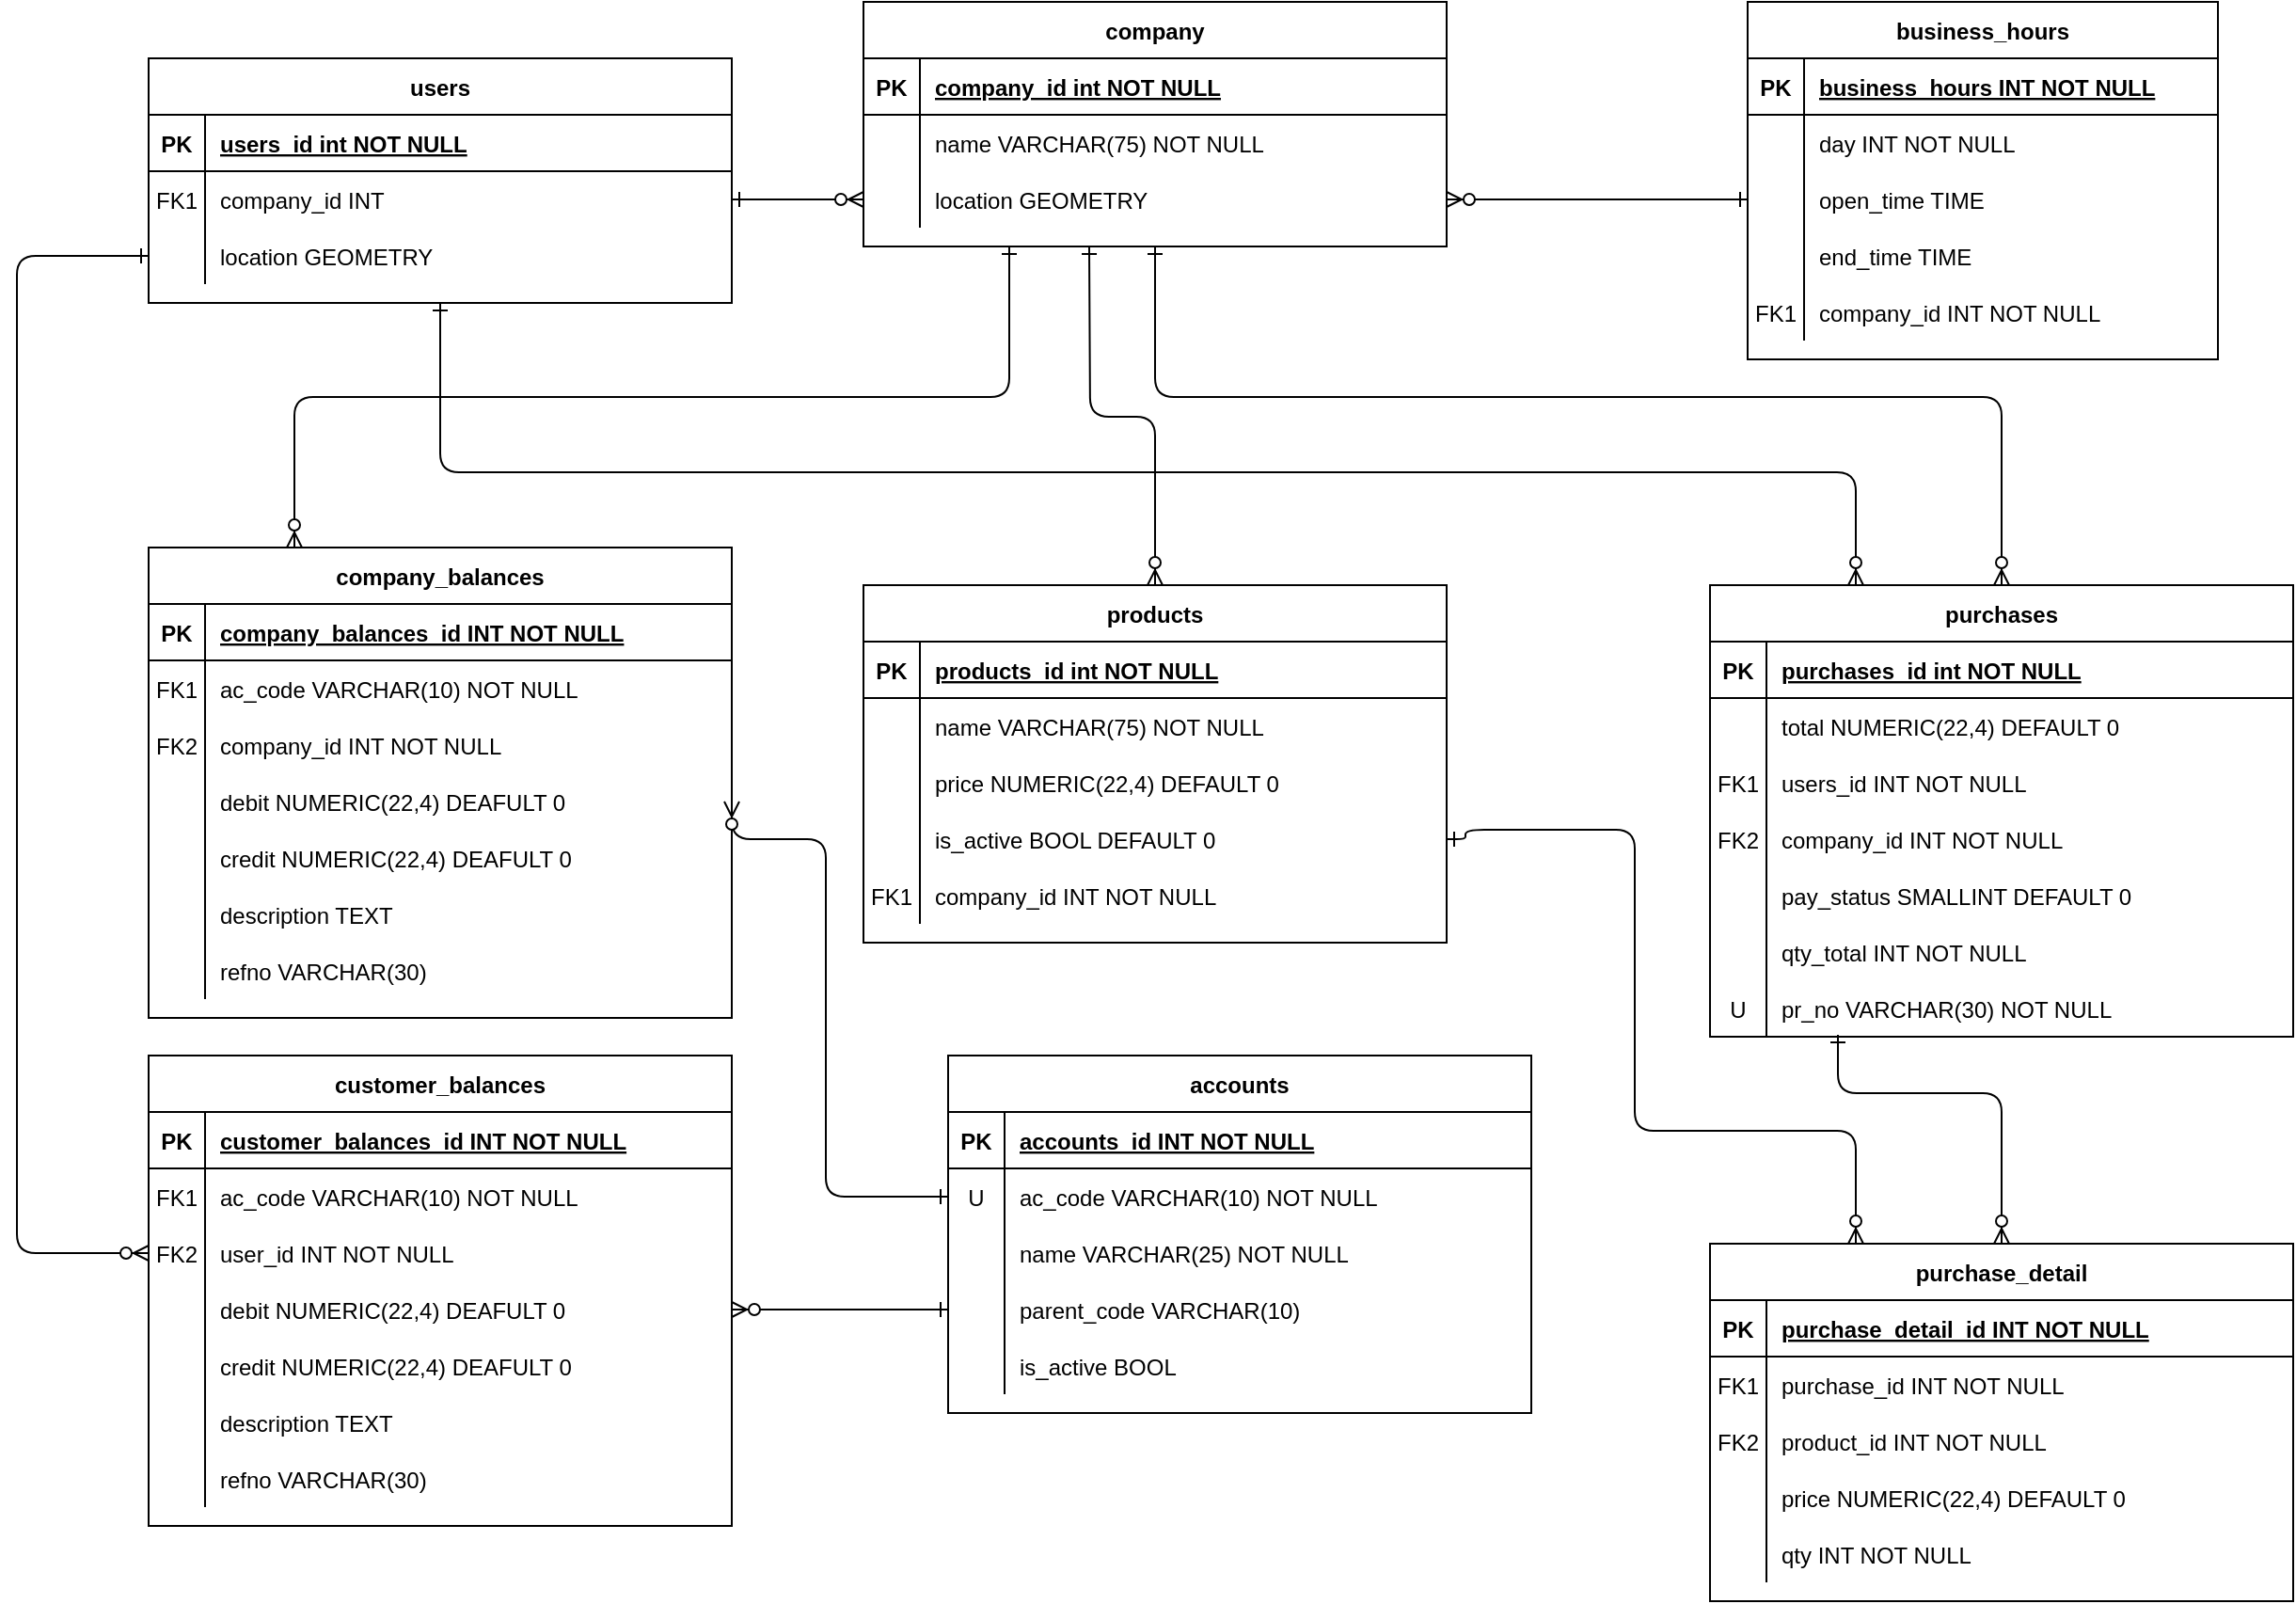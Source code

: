 <mxfile version="14.9.3" type="device"><diagram id="R2lEEEUBdFMjLlhIrx00" name="Page-1"><mxGraphModel dx="1502" dy="390" grid="1" gridSize="10" guides="1" tooltips="1" connect="1" arrows="1" fold="1" page="1" pageScale="1" pageWidth="850" pageHeight="1100" math="0" shadow="0" extFonts="Permanent Marker^https://fonts.googleapis.com/css?family=Permanent+Marker"><root><mxCell id="0"/><mxCell id="1" parent="0"/><mxCell id="C-vyLk0tnHw3VtMMgP7b-2" value="business_hours" style="shape=table;startSize=30;container=1;collapsible=1;childLayout=tableLayout;fixedRows=1;rowLines=0;fontStyle=1;align=center;resizeLast=1;" parent="1" vertex="1"><mxGeometry x="540" y="120" width="250" height="190" as="geometry"><mxRectangle x="450" y="120" width="70" height="30" as="alternateBounds"/></mxGeometry></mxCell><mxCell id="C-vyLk0tnHw3VtMMgP7b-3" value="" style="shape=partialRectangle;collapsible=0;dropTarget=0;pointerEvents=0;fillColor=none;points=[[0,0.5],[1,0.5]];portConstraint=eastwest;top=0;left=0;right=0;bottom=1;" parent="C-vyLk0tnHw3VtMMgP7b-2" vertex="1"><mxGeometry y="30" width="250" height="30" as="geometry"/></mxCell><mxCell id="C-vyLk0tnHw3VtMMgP7b-4" value="PK" style="shape=partialRectangle;overflow=hidden;connectable=0;fillColor=none;top=0;left=0;bottom=0;right=0;fontStyle=1;" parent="C-vyLk0tnHw3VtMMgP7b-3" vertex="1"><mxGeometry width="30" height="30" as="geometry"/></mxCell><mxCell id="C-vyLk0tnHw3VtMMgP7b-5" value="business_hours INT NOT NULL " style="shape=partialRectangle;overflow=hidden;connectable=0;fillColor=none;top=0;left=0;bottom=0;right=0;align=left;spacingLeft=6;fontStyle=5;" parent="C-vyLk0tnHw3VtMMgP7b-3" vertex="1"><mxGeometry x="30" width="220" height="30" as="geometry"/></mxCell><mxCell id="C-vyLk0tnHw3VtMMgP7b-6" value="" style="shape=partialRectangle;collapsible=0;dropTarget=0;pointerEvents=0;fillColor=none;points=[[0,0.5],[1,0.5]];portConstraint=eastwest;top=0;left=0;right=0;bottom=0;" parent="C-vyLk0tnHw3VtMMgP7b-2" vertex="1"><mxGeometry y="60" width="250" height="30" as="geometry"/></mxCell><mxCell id="C-vyLk0tnHw3VtMMgP7b-7" value="" style="shape=partialRectangle;overflow=hidden;connectable=0;fillColor=none;top=0;left=0;bottom=0;right=0;" parent="C-vyLk0tnHw3VtMMgP7b-6" vertex="1"><mxGeometry width="30" height="30" as="geometry"/></mxCell><mxCell id="C-vyLk0tnHw3VtMMgP7b-8" value="day INT NOT NULL" style="shape=partialRectangle;overflow=hidden;connectable=0;fillColor=none;top=0;left=0;bottom=0;right=0;align=left;spacingLeft=6;" parent="C-vyLk0tnHw3VtMMgP7b-6" vertex="1"><mxGeometry x="30" width="220" height="30" as="geometry"/></mxCell><mxCell id="1305xVdBSwsfr6EWR97v-171" value="" style="shape=partialRectangle;collapsible=0;dropTarget=0;pointerEvents=0;fillColor=none;points=[[0,0.5],[1,0.5]];portConstraint=eastwest;top=0;left=0;right=0;bottom=0;" parent="C-vyLk0tnHw3VtMMgP7b-2" vertex="1"><mxGeometry y="90" width="250" height="30" as="geometry"/></mxCell><mxCell id="1305xVdBSwsfr6EWR97v-172" value="" style="shape=partialRectangle;overflow=hidden;connectable=0;fillColor=none;top=0;left=0;bottom=0;right=0;" parent="1305xVdBSwsfr6EWR97v-171" vertex="1"><mxGeometry width="30" height="30" as="geometry"/></mxCell><mxCell id="1305xVdBSwsfr6EWR97v-173" value="open_time TIME" style="shape=partialRectangle;overflow=hidden;connectable=0;fillColor=none;top=0;left=0;bottom=0;right=0;align=left;spacingLeft=6;" parent="1305xVdBSwsfr6EWR97v-171" vertex="1"><mxGeometry x="30" width="220" height="30" as="geometry"/></mxCell><mxCell id="7muXvSjjw6mADnUCXRLb-29" value="" style="shape=partialRectangle;collapsible=0;dropTarget=0;pointerEvents=0;fillColor=none;points=[[0,0.5],[1,0.5]];portConstraint=eastwest;top=0;left=0;right=0;bottom=0;" parent="C-vyLk0tnHw3VtMMgP7b-2" vertex="1"><mxGeometry y="120" width="250" height="30" as="geometry"/></mxCell><mxCell id="7muXvSjjw6mADnUCXRLb-30" value="" style="shape=partialRectangle;overflow=hidden;connectable=0;fillColor=none;top=0;left=0;bottom=0;right=0;" parent="7muXvSjjw6mADnUCXRLb-29" vertex="1"><mxGeometry width="30" height="30" as="geometry"/></mxCell><mxCell id="7muXvSjjw6mADnUCXRLb-31" value="end_time TIME" style="shape=partialRectangle;overflow=hidden;connectable=0;fillColor=none;top=0;left=0;bottom=0;right=0;align=left;spacingLeft=6;" parent="7muXvSjjw6mADnUCXRLb-29" vertex="1"><mxGeometry x="30" width="220" height="30" as="geometry"/></mxCell><mxCell id="Pv54Q8e1wtubGagJAm0y-1" value="" style="shape=partialRectangle;collapsible=0;dropTarget=0;pointerEvents=0;fillColor=none;points=[[0,0.5],[1,0.5]];portConstraint=eastwest;top=0;left=0;right=0;bottom=0;" parent="C-vyLk0tnHw3VtMMgP7b-2" vertex="1"><mxGeometry y="150" width="250" height="30" as="geometry"/></mxCell><mxCell id="Pv54Q8e1wtubGagJAm0y-2" value="FK1" style="shape=partialRectangle;overflow=hidden;connectable=0;fillColor=none;top=0;left=0;bottom=0;right=0;" parent="Pv54Q8e1wtubGagJAm0y-1" vertex="1"><mxGeometry width="30" height="30" as="geometry"/></mxCell><mxCell id="Pv54Q8e1wtubGagJAm0y-3" value="company_id INT NOT NULL" style="shape=partialRectangle;overflow=hidden;connectable=0;fillColor=none;top=0;left=0;bottom=0;right=0;align=left;spacingLeft=6;" parent="Pv54Q8e1wtubGagJAm0y-1" vertex="1"><mxGeometry x="30" width="220" height="30" as="geometry"/></mxCell><mxCell id="C-vyLk0tnHw3VtMMgP7b-23" value="company" style="shape=table;startSize=30;container=1;collapsible=1;childLayout=tableLayout;fixedRows=1;rowLines=0;fontStyle=1;align=center;resizeLast=1;" parent="1" vertex="1"><mxGeometry x="70" y="120" width="310" height="130" as="geometry"/></mxCell><mxCell id="C-vyLk0tnHw3VtMMgP7b-24" value="" style="shape=partialRectangle;collapsible=0;dropTarget=0;pointerEvents=0;fillColor=none;points=[[0,0.5],[1,0.5]];portConstraint=eastwest;top=0;left=0;right=0;bottom=1;" parent="C-vyLk0tnHw3VtMMgP7b-23" vertex="1"><mxGeometry y="30" width="310" height="30" as="geometry"/></mxCell><mxCell id="C-vyLk0tnHw3VtMMgP7b-25" value="PK" style="shape=partialRectangle;overflow=hidden;connectable=0;fillColor=none;top=0;left=0;bottom=0;right=0;fontStyle=1;" parent="C-vyLk0tnHw3VtMMgP7b-24" vertex="1"><mxGeometry width="30" height="30" as="geometry"/></mxCell><mxCell id="C-vyLk0tnHw3VtMMgP7b-26" value="company_id int NOT NULL " style="shape=partialRectangle;overflow=hidden;connectable=0;fillColor=none;top=0;left=0;bottom=0;right=0;align=left;spacingLeft=6;fontStyle=5;" parent="C-vyLk0tnHw3VtMMgP7b-24" vertex="1"><mxGeometry x="30" width="280" height="30" as="geometry"/></mxCell><mxCell id="C-vyLk0tnHw3VtMMgP7b-27" value="" style="shape=partialRectangle;collapsible=0;dropTarget=0;pointerEvents=0;fillColor=none;points=[[0,0.5],[1,0.5]];portConstraint=eastwest;top=0;left=0;right=0;bottom=0;" parent="C-vyLk0tnHw3VtMMgP7b-23" vertex="1"><mxGeometry y="60" width="310" height="30" as="geometry"/></mxCell><mxCell id="C-vyLk0tnHw3VtMMgP7b-28" value="" style="shape=partialRectangle;overflow=hidden;connectable=0;fillColor=none;top=0;left=0;bottom=0;right=0;" parent="C-vyLk0tnHw3VtMMgP7b-27" vertex="1"><mxGeometry width="30" height="30" as="geometry"/></mxCell><mxCell id="C-vyLk0tnHw3VtMMgP7b-29" value="name VARCHAR(75) NOT NULL" style="shape=partialRectangle;overflow=hidden;connectable=0;fillColor=none;top=0;left=0;bottom=0;right=0;align=left;spacingLeft=6;" parent="C-vyLk0tnHw3VtMMgP7b-27" vertex="1"><mxGeometry x="30" width="280" height="30" as="geometry"/></mxCell><mxCell id="1305xVdBSwsfr6EWR97v-4" value="" style="shape=partialRectangle;collapsible=0;dropTarget=0;pointerEvents=0;fillColor=none;points=[[0,0.5],[1,0.5]];portConstraint=eastwest;top=0;left=0;right=0;bottom=0;" parent="C-vyLk0tnHw3VtMMgP7b-23" vertex="1"><mxGeometry y="90" width="310" height="30" as="geometry"/></mxCell><mxCell id="1305xVdBSwsfr6EWR97v-5" value="" style="shape=partialRectangle;overflow=hidden;connectable=0;fillColor=none;top=0;left=0;bottom=0;right=0;" parent="1305xVdBSwsfr6EWR97v-4" vertex="1"><mxGeometry width="30" height="30" as="geometry"/></mxCell><mxCell id="1305xVdBSwsfr6EWR97v-6" value="location GEOMETRY" style="shape=partialRectangle;overflow=hidden;connectable=0;fillColor=none;top=0;left=0;bottom=0;right=0;align=left;spacingLeft=6;" parent="1305xVdBSwsfr6EWR97v-4" vertex="1"><mxGeometry x="30" width="280" height="30" as="geometry"/></mxCell><mxCell id="1305xVdBSwsfr6EWR97v-50" value="products" style="shape=table;startSize=30;container=1;collapsible=1;childLayout=tableLayout;fixedRows=1;rowLines=0;fontStyle=1;align=center;resizeLast=1;" parent="1" vertex="1"><mxGeometry x="70" y="430" width="310" height="190" as="geometry"/></mxCell><mxCell id="1305xVdBSwsfr6EWR97v-51" value="" style="shape=partialRectangle;collapsible=0;dropTarget=0;pointerEvents=0;fillColor=none;points=[[0,0.5],[1,0.5]];portConstraint=eastwest;top=0;left=0;right=0;bottom=1;" parent="1305xVdBSwsfr6EWR97v-50" vertex="1"><mxGeometry y="30" width="310" height="30" as="geometry"/></mxCell><mxCell id="1305xVdBSwsfr6EWR97v-52" value="PK" style="shape=partialRectangle;overflow=hidden;connectable=0;fillColor=none;top=0;left=0;bottom=0;right=0;fontStyle=1;" parent="1305xVdBSwsfr6EWR97v-51" vertex="1"><mxGeometry width="30" height="30" as="geometry"/></mxCell><mxCell id="1305xVdBSwsfr6EWR97v-53" value="products_id int NOT NULL " style="shape=partialRectangle;overflow=hidden;connectable=0;fillColor=none;top=0;left=0;bottom=0;right=0;align=left;spacingLeft=6;fontStyle=5;" parent="1305xVdBSwsfr6EWR97v-51" vertex="1"><mxGeometry x="30" width="280" height="30" as="geometry"/></mxCell><mxCell id="1305xVdBSwsfr6EWR97v-54" value="" style="shape=partialRectangle;collapsible=0;dropTarget=0;pointerEvents=0;fillColor=none;points=[[0,0.5],[1,0.5]];portConstraint=eastwest;top=0;left=0;right=0;bottom=0;" parent="1305xVdBSwsfr6EWR97v-50" vertex="1"><mxGeometry y="60" width="310" height="30" as="geometry"/></mxCell><mxCell id="1305xVdBSwsfr6EWR97v-55" value="" style="shape=partialRectangle;overflow=hidden;connectable=0;fillColor=none;top=0;left=0;bottom=0;right=0;" parent="1305xVdBSwsfr6EWR97v-54" vertex="1"><mxGeometry width="30" height="30" as="geometry"/></mxCell><mxCell id="1305xVdBSwsfr6EWR97v-56" value="name VARCHAR(75) NOT NULL" style="shape=partialRectangle;overflow=hidden;connectable=0;fillColor=none;top=0;left=0;bottom=0;right=0;align=left;spacingLeft=6;" parent="1305xVdBSwsfr6EWR97v-54" vertex="1"><mxGeometry x="30" width="280" height="30" as="geometry"/></mxCell><mxCell id="1305xVdBSwsfr6EWR97v-57" value="" style="shape=partialRectangle;collapsible=0;dropTarget=0;pointerEvents=0;fillColor=none;points=[[0,0.5],[1,0.5]];portConstraint=eastwest;top=0;left=0;right=0;bottom=0;" parent="1305xVdBSwsfr6EWR97v-50" vertex="1"><mxGeometry y="90" width="310" height="30" as="geometry"/></mxCell><mxCell id="1305xVdBSwsfr6EWR97v-58" value="" style="shape=partialRectangle;overflow=hidden;connectable=0;fillColor=none;top=0;left=0;bottom=0;right=0;" parent="1305xVdBSwsfr6EWR97v-57" vertex="1"><mxGeometry width="30" height="30" as="geometry"/></mxCell><mxCell id="1305xVdBSwsfr6EWR97v-59" value="price NUMERIC(22,4) DEFAULT 0" style="shape=partialRectangle;overflow=hidden;connectable=0;fillColor=none;top=0;left=0;bottom=0;right=0;align=left;spacingLeft=6;" parent="1305xVdBSwsfr6EWR97v-57" vertex="1"><mxGeometry x="30" width="280" height="30" as="geometry"/></mxCell><mxCell id="IpG39XBaprER_D4Ys8mV-16" value="" style="shape=partialRectangle;collapsible=0;dropTarget=0;pointerEvents=0;fillColor=none;points=[[0,0.5],[1,0.5]];portConstraint=eastwest;top=0;left=0;right=0;bottom=0;" parent="1305xVdBSwsfr6EWR97v-50" vertex="1"><mxGeometry y="120" width="310" height="30" as="geometry"/></mxCell><mxCell id="IpG39XBaprER_D4Ys8mV-17" value="" style="shape=partialRectangle;overflow=hidden;connectable=0;fillColor=none;top=0;left=0;bottom=0;right=0;" parent="IpG39XBaprER_D4Ys8mV-16" vertex="1"><mxGeometry width="30" height="30" as="geometry"/></mxCell><mxCell id="IpG39XBaprER_D4Ys8mV-18" value="is_active BOOL DEFAULT 0" style="shape=partialRectangle;overflow=hidden;connectable=0;fillColor=none;top=0;left=0;bottom=0;right=0;align=left;spacingLeft=6;" parent="IpG39XBaprER_D4Ys8mV-16" vertex="1"><mxGeometry x="30" width="280" height="30" as="geometry"/></mxCell><mxCell id="Pv54Q8e1wtubGagJAm0y-4" value="" style="shape=partialRectangle;collapsible=0;dropTarget=0;pointerEvents=0;fillColor=none;points=[[0,0.5],[1,0.5]];portConstraint=eastwest;top=0;left=0;right=0;bottom=0;" parent="1305xVdBSwsfr6EWR97v-50" vertex="1"><mxGeometry y="150" width="310" height="30" as="geometry"/></mxCell><mxCell id="Pv54Q8e1wtubGagJAm0y-5" value="FK1" style="shape=partialRectangle;overflow=hidden;connectable=0;fillColor=none;top=0;left=0;bottom=0;right=0;" parent="Pv54Q8e1wtubGagJAm0y-4" vertex="1"><mxGeometry width="30" height="30" as="geometry"/></mxCell><mxCell id="Pv54Q8e1wtubGagJAm0y-6" value="company_id INT NOT NULL" style="shape=partialRectangle;overflow=hidden;connectable=0;fillColor=none;top=0;left=0;bottom=0;right=0;align=left;spacingLeft=6;" parent="Pv54Q8e1wtubGagJAm0y-4" vertex="1"><mxGeometry x="30" width="280" height="30" as="geometry"/></mxCell><mxCell id="1305xVdBSwsfr6EWR97v-85" value="purchases" style="shape=table;startSize=30;container=1;collapsible=1;childLayout=tableLayout;fixedRows=1;rowLines=0;fontStyle=1;align=center;resizeLast=1;" parent="1" vertex="1"><mxGeometry x="520" y="430" width="310" height="240" as="geometry"/></mxCell><mxCell id="1305xVdBSwsfr6EWR97v-86" value="" style="shape=partialRectangle;collapsible=0;dropTarget=0;pointerEvents=0;fillColor=none;points=[[0,0.5],[1,0.5]];portConstraint=eastwest;top=0;left=0;right=0;bottom=1;" parent="1305xVdBSwsfr6EWR97v-85" vertex="1"><mxGeometry y="30" width="310" height="30" as="geometry"/></mxCell><mxCell id="1305xVdBSwsfr6EWR97v-87" value="PK" style="shape=partialRectangle;overflow=hidden;connectable=0;fillColor=none;top=0;left=0;bottom=0;right=0;fontStyle=1;" parent="1305xVdBSwsfr6EWR97v-86" vertex="1"><mxGeometry width="30" height="30" as="geometry"/></mxCell><mxCell id="1305xVdBSwsfr6EWR97v-88" value="purchases_id int NOT NULL " style="shape=partialRectangle;overflow=hidden;connectable=0;fillColor=none;top=0;left=0;bottom=0;right=0;align=left;spacingLeft=6;fontStyle=5;" parent="1305xVdBSwsfr6EWR97v-86" vertex="1"><mxGeometry x="30" width="280" height="30" as="geometry"/></mxCell><mxCell id="1305xVdBSwsfr6EWR97v-89" value="" style="shape=partialRectangle;collapsible=0;dropTarget=0;pointerEvents=0;fillColor=none;points=[[0,0.5],[1,0.5]];portConstraint=eastwest;top=0;left=0;right=0;bottom=0;" parent="1305xVdBSwsfr6EWR97v-85" vertex="1"><mxGeometry y="60" width="310" height="30" as="geometry"/></mxCell><mxCell id="1305xVdBSwsfr6EWR97v-90" value="" style="shape=partialRectangle;overflow=hidden;connectable=0;fillColor=none;top=0;left=0;bottom=0;right=0;" parent="1305xVdBSwsfr6EWR97v-89" vertex="1"><mxGeometry width="30" height="30" as="geometry"/></mxCell><mxCell id="1305xVdBSwsfr6EWR97v-91" value="total NUMERIC(22,4) DEFAULT 0" style="shape=partialRectangle;overflow=hidden;connectable=0;fillColor=none;top=0;left=0;bottom=0;right=0;align=left;spacingLeft=6;" parent="1305xVdBSwsfr6EWR97v-89" vertex="1"><mxGeometry x="30" width="280" height="30" as="geometry"/></mxCell><mxCell id="1305xVdBSwsfr6EWR97v-92" value="" style="shape=partialRectangle;collapsible=0;dropTarget=0;pointerEvents=0;fillColor=none;points=[[0,0.5],[1,0.5]];portConstraint=eastwest;top=0;left=0;right=0;bottom=0;" parent="1305xVdBSwsfr6EWR97v-85" vertex="1"><mxGeometry y="90" width="310" height="30" as="geometry"/></mxCell><mxCell id="1305xVdBSwsfr6EWR97v-93" value="FK1" style="shape=partialRectangle;overflow=hidden;connectable=0;fillColor=none;top=0;left=0;bottom=0;right=0;" parent="1305xVdBSwsfr6EWR97v-92" vertex="1"><mxGeometry width="30" height="30" as="geometry"/></mxCell><mxCell id="1305xVdBSwsfr6EWR97v-94" value="users_id INT NOT NULL" style="shape=partialRectangle;overflow=hidden;connectable=0;fillColor=none;top=0;left=0;bottom=0;right=0;align=left;spacingLeft=6;" parent="1305xVdBSwsfr6EWR97v-92" vertex="1"><mxGeometry x="30" width="280" height="30" as="geometry"/></mxCell><mxCell id="1305xVdBSwsfr6EWR97v-95" value="" style="shape=partialRectangle;collapsible=0;dropTarget=0;pointerEvents=0;fillColor=none;points=[[0,0.5],[1,0.5]];portConstraint=eastwest;top=0;left=0;right=0;bottom=0;" parent="1305xVdBSwsfr6EWR97v-85" vertex="1"><mxGeometry y="120" width="310" height="30" as="geometry"/></mxCell><mxCell id="1305xVdBSwsfr6EWR97v-96" value="FK2" style="shape=partialRectangle;overflow=hidden;connectable=0;fillColor=none;top=0;left=0;bottom=0;right=0;" parent="1305xVdBSwsfr6EWR97v-95" vertex="1"><mxGeometry width="30" height="30" as="geometry"/></mxCell><mxCell id="1305xVdBSwsfr6EWR97v-97" value="company_id INT NOT NULL" style="shape=partialRectangle;overflow=hidden;connectable=0;fillColor=none;top=0;left=0;bottom=0;right=0;align=left;spacingLeft=6;" parent="1305xVdBSwsfr6EWR97v-95" vertex="1"><mxGeometry x="30" width="280" height="30" as="geometry"/></mxCell><mxCell id="1305xVdBSwsfr6EWR97v-98" value="" style="shape=partialRectangle;collapsible=0;dropTarget=0;pointerEvents=0;fillColor=none;points=[[0,0.5],[1,0.5]];portConstraint=eastwest;top=0;left=0;right=0;bottom=0;" parent="1305xVdBSwsfr6EWR97v-85" vertex="1"><mxGeometry y="150" width="310" height="30" as="geometry"/></mxCell><mxCell id="1305xVdBSwsfr6EWR97v-99" value="" style="shape=partialRectangle;overflow=hidden;connectable=0;fillColor=none;top=0;left=0;bottom=0;right=0;" parent="1305xVdBSwsfr6EWR97v-98" vertex="1"><mxGeometry width="30" height="30" as="geometry"/></mxCell><mxCell id="1305xVdBSwsfr6EWR97v-100" value="pay_status SMALLINT DEFAULT 0" style="shape=partialRectangle;overflow=hidden;connectable=0;fillColor=none;top=0;left=0;bottom=0;right=0;align=left;spacingLeft=6;" parent="1305xVdBSwsfr6EWR97v-98" vertex="1"><mxGeometry x="30" width="280" height="30" as="geometry"/></mxCell><mxCell id="IpG39XBaprER_D4Ys8mV-32" value="" style="shape=partialRectangle;collapsible=0;dropTarget=0;pointerEvents=0;fillColor=none;points=[[0,0.5],[1,0.5]];portConstraint=eastwest;top=0;left=0;right=0;bottom=0;" parent="1305xVdBSwsfr6EWR97v-85" vertex="1"><mxGeometry y="180" width="310" height="30" as="geometry"/></mxCell><mxCell id="IpG39XBaprER_D4Ys8mV-33" value="" style="shape=partialRectangle;overflow=hidden;connectable=0;fillColor=none;top=0;left=0;bottom=0;right=0;" parent="IpG39XBaprER_D4Ys8mV-32" vertex="1"><mxGeometry width="30" height="30" as="geometry"/></mxCell><mxCell id="IpG39XBaprER_D4Ys8mV-34" value="qty_total INT NOT NULL" style="shape=partialRectangle;overflow=hidden;connectable=0;fillColor=none;top=0;left=0;bottom=0;right=0;align=left;spacingLeft=6;" parent="IpG39XBaprER_D4Ys8mV-32" vertex="1"><mxGeometry x="30" width="280" height="30" as="geometry"/></mxCell><mxCell id="FL-41-1xJ_GcKbMVHKrj-4" value="" style="shape=partialRectangle;collapsible=0;dropTarget=0;pointerEvents=0;fillColor=none;points=[[0,0.5],[1,0.5]];portConstraint=eastwest;top=0;left=0;right=0;bottom=0;" parent="1305xVdBSwsfr6EWR97v-85" vertex="1"><mxGeometry y="210" width="310" height="30" as="geometry"/></mxCell><mxCell id="FL-41-1xJ_GcKbMVHKrj-5" value="U" style="shape=partialRectangle;overflow=hidden;connectable=0;fillColor=none;top=0;left=0;bottom=0;right=0;" parent="FL-41-1xJ_GcKbMVHKrj-4" vertex="1"><mxGeometry width="30" height="30" as="geometry"/></mxCell><mxCell id="FL-41-1xJ_GcKbMVHKrj-6" value="pr_no VARCHAR(30) NOT NULL" style="shape=partialRectangle;overflow=hidden;connectable=0;fillColor=none;top=0;left=0;bottom=0;right=0;align=left;spacingLeft=6;" parent="FL-41-1xJ_GcKbMVHKrj-4" vertex="1"><mxGeometry x="30" width="280" height="30" as="geometry"/></mxCell><mxCell id="1305xVdBSwsfr6EWR97v-174" value="company_balances" style="shape=table;startSize=30;container=1;collapsible=1;childLayout=tableLayout;fixedRows=1;rowLines=0;fontStyle=1;align=center;resizeLast=1;" parent="1" vertex="1"><mxGeometry x="-310" y="410" width="310" height="250" as="geometry"><mxRectangle x="450" y="120" width="70" height="30" as="alternateBounds"/></mxGeometry></mxCell><mxCell id="1305xVdBSwsfr6EWR97v-175" value="" style="shape=partialRectangle;collapsible=0;dropTarget=0;pointerEvents=0;fillColor=none;points=[[0,0.5],[1,0.5]];portConstraint=eastwest;top=0;left=0;right=0;bottom=1;" parent="1305xVdBSwsfr6EWR97v-174" vertex="1"><mxGeometry y="30" width="310" height="30" as="geometry"/></mxCell><mxCell id="1305xVdBSwsfr6EWR97v-176" value="PK" style="shape=partialRectangle;overflow=hidden;connectable=0;fillColor=none;top=0;left=0;bottom=0;right=0;fontStyle=1;" parent="1305xVdBSwsfr6EWR97v-175" vertex="1"><mxGeometry width="30" height="30" as="geometry"/></mxCell><mxCell id="1305xVdBSwsfr6EWR97v-177" value="company_balances_id INT NOT NULL " style="shape=partialRectangle;overflow=hidden;connectable=0;fillColor=none;top=0;left=0;bottom=0;right=0;align=left;spacingLeft=6;fontStyle=5;" parent="1305xVdBSwsfr6EWR97v-175" vertex="1"><mxGeometry x="30" width="280" height="30" as="geometry"/></mxCell><mxCell id="1305xVdBSwsfr6EWR97v-181" value="" style="shape=partialRectangle;collapsible=0;dropTarget=0;pointerEvents=0;fillColor=none;points=[[0,0.5],[1,0.5]];portConstraint=eastwest;top=0;left=0;right=0;bottom=0;" parent="1305xVdBSwsfr6EWR97v-174" vertex="1"><mxGeometry y="60" width="310" height="30" as="geometry"/></mxCell><mxCell id="1305xVdBSwsfr6EWR97v-182" value="FK1" style="shape=partialRectangle;overflow=hidden;connectable=0;fillColor=none;top=0;left=0;bottom=0;right=0;" parent="1305xVdBSwsfr6EWR97v-181" vertex="1"><mxGeometry width="30" height="30" as="geometry"/></mxCell><mxCell id="1305xVdBSwsfr6EWR97v-183" value="ac_code VARCHAR(10) NOT NULL" style="shape=partialRectangle;overflow=hidden;connectable=0;fillColor=none;top=0;left=0;bottom=0;right=0;align=left;spacingLeft=6;fontStyle=0" parent="1305xVdBSwsfr6EWR97v-181" vertex="1"><mxGeometry x="30" width="280" height="30" as="geometry"/></mxCell><mxCell id="1305xVdBSwsfr6EWR97v-184" value="" style="shape=partialRectangle;collapsible=0;dropTarget=0;pointerEvents=0;fillColor=none;points=[[0,0.5],[1,0.5]];portConstraint=eastwest;top=0;left=0;right=0;bottom=0;" parent="1305xVdBSwsfr6EWR97v-174" vertex="1"><mxGeometry y="90" width="310" height="30" as="geometry"/></mxCell><mxCell id="1305xVdBSwsfr6EWR97v-185" value="FK2" style="shape=partialRectangle;overflow=hidden;connectable=0;fillColor=none;top=0;left=0;bottom=0;right=0;" parent="1305xVdBSwsfr6EWR97v-184" vertex="1"><mxGeometry width="30" height="30" as="geometry"/></mxCell><mxCell id="1305xVdBSwsfr6EWR97v-186" value="company_id INT NOT NULL" style="shape=partialRectangle;overflow=hidden;connectable=0;fillColor=none;top=0;left=0;bottom=0;right=0;align=left;spacingLeft=6;" parent="1305xVdBSwsfr6EWR97v-184" vertex="1"><mxGeometry x="30" width="280" height="30" as="geometry"/></mxCell><mxCell id="1305xVdBSwsfr6EWR97v-194" value="" style="shape=partialRectangle;collapsible=0;dropTarget=0;pointerEvents=0;fillColor=none;points=[[0,0.5],[1,0.5]];portConstraint=eastwest;top=0;left=0;right=0;bottom=0;" parent="1305xVdBSwsfr6EWR97v-174" vertex="1"><mxGeometry y="120" width="310" height="30" as="geometry"/></mxCell><mxCell id="1305xVdBSwsfr6EWR97v-195" value="" style="shape=partialRectangle;overflow=hidden;connectable=0;fillColor=none;top=0;left=0;bottom=0;right=0;" parent="1305xVdBSwsfr6EWR97v-194" vertex="1"><mxGeometry width="30" height="30" as="geometry"/></mxCell><mxCell id="1305xVdBSwsfr6EWR97v-196" value="debit NUMERIC(22,4) DEAFULT 0" style="shape=partialRectangle;overflow=hidden;connectable=0;fillColor=none;top=0;left=0;bottom=0;right=0;align=left;spacingLeft=6;" parent="1305xVdBSwsfr6EWR97v-194" vertex="1"><mxGeometry x="30" width="280" height="30" as="geometry"/></mxCell><mxCell id="1305xVdBSwsfr6EWR97v-197" value="" style="shape=partialRectangle;collapsible=0;dropTarget=0;pointerEvents=0;fillColor=none;points=[[0,0.5],[1,0.5]];portConstraint=eastwest;top=0;left=0;right=0;bottom=0;" parent="1305xVdBSwsfr6EWR97v-174" vertex="1"><mxGeometry y="150" width="310" height="30" as="geometry"/></mxCell><mxCell id="1305xVdBSwsfr6EWR97v-198" value="" style="shape=partialRectangle;overflow=hidden;connectable=0;fillColor=none;top=0;left=0;bottom=0;right=0;" parent="1305xVdBSwsfr6EWR97v-197" vertex="1"><mxGeometry width="30" height="30" as="geometry"/></mxCell><mxCell id="1305xVdBSwsfr6EWR97v-199" value="credit NUMERIC(22,4) DEAFULT 0" style="shape=partialRectangle;overflow=hidden;connectable=0;fillColor=none;top=0;left=0;bottom=0;right=0;align=left;spacingLeft=6;" parent="1305xVdBSwsfr6EWR97v-197" vertex="1"><mxGeometry x="30" width="280" height="30" as="geometry"/></mxCell><mxCell id="1305xVdBSwsfr6EWR97v-200" value="" style="shape=partialRectangle;collapsible=0;dropTarget=0;pointerEvents=0;fillColor=none;points=[[0,0.5],[1,0.5]];portConstraint=eastwest;top=0;left=0;right=0;bottom=0;" parent="1305xVdBSwsfr6EWR97v-174" vertex="1"><mxGeometry y="180" width="310" height="30" as="geometry"/></mxCell><mxCell id="1305xVdBSwsfr6EWR97v-201" value="" style="shape=partialRectangle;overflow=hidden;connectable=0;fillColor=none;top=0;left=0;bottom=0;right=0;" parent="1305xVdBSwsfr6EWR97v-200" vertex="1"><mxGeometry width="30" height="30" as="geometry"/></mxCell><mxCell id="1305xVdBSwsfr6EWR97v-202" value="description TEXT" style="shape=partialRectangle;overflow=hidden;connectable=0;fillColor=none;top=0;left=0;bottom=0;right=0;align=left;spacingLeft=6;" parent="1305xVdBSwsfr6EWR97v-200" vertex="1"><mxGeometry x="30" width="280" height="30" as="geometry"/></mxCell><mxCell id="FL-41-1xJ_GcKbMVHKrj-1" value="" style="shape=partialRectangle;collapsible=0;dropTarget=0;pointerEvents=0;fillColor=none;points=[[0,0.5],[1,0.5]];portConstraint=eastwest;top=0;left=0;right=0;bottom=0;" parent="1305xVdBSwsfr6EWR97v-174" vertex="1"><mxGeometry y="210" width="310" height="30" as="geometry"/></mxCell><mxCell id="FL-41-1xJ_GcKbMVHKrj-2" value="" style="shape=partialRectangle;overflow=hidden;connectable=0;fillColor=none;top=0;left=0;bottom=0;right=0;" parent="FL-41-1xJ_GcKbMVHKrj-1" vertex="1"><mxGeometry width="30" height="30" as="geometry"/></mxCell><mxCell id="FL-41-1xJ_GcKbMVHKrj-3" value="refno VARCHAR(30)" style="shape=partialRectangle;overflow=hidden;connectable=0;fillColor=none;top=0;left=0;bottom=0;right=0;align=left;spacingLeft=6;" parent="FL-41-1xJ_GcKbMVHKrj-1" vertex="1"><mxGeometry x="30" width="280" height="30" as="geometry"/></mxCell><mxCell id="7muXvSjjw6mADnUCXRLb-4" value="purchase_detail" style="shape=table;startSize=30;container=1;collapsible=1;childLayout=tableLayout;fixedRows=1;rowLines=0;fontStyle=1;align=center;resizeLast=1;" parent="1" vertex="1"><mxGeometry x="520" y="780" width="310" height="190" as="geometry"><mxRectangle x="450" y="120" width="70" height="30" as="alternateBounds"/></mxGeometry></mxCell><mxCell id="7muXvSjjw6mADnUCXRLb-5" value="" style="shape=partialRectangle;collapsible=0;dropTarget=0;pointerEvents=0;fillColor=none;points=[[0,0.5],[1,0.5]];portConstraint=eastwest;top=0;left=0;right=0;bottom=1;" parent="7muXvSjjw6mADnUCXRLb-4" vertex="1"><mxGeometry y="30" width="310" height="30" as="geometry"/></mxCell><mxCell id="7muXvSjjw6mADnUCXRLb-6" value="PK" style="shape=partialRectangle;overflow=hidden;connectable=0;fillColor=none;top=0;left=0;bottom=0;right=0;fontStyle=1;" parent="7muXvSjjw6mADnUCXRLb-5" vertex="1"><mxGeometry width="30" height="30" as="geometry"/></mxCell><mxCell id="7muXvSjjw6mADnUCXRLb-7" value="purchase_detail_id INT NOT NULL " style="shape=partialRectangle;overflow=hidden;connectable=0;fillColor=none;top=0;left=0;bottom=0;right=0;align=left;spacingLeft=6;fontStyle=5;" parent="7muXvSjjw6mADnUCXRLb-5" vertex="1"><mxGeometry x="30" width="280" height="30" as="geometry"/></mxCell><mxCell id="7muXvSjjw6mADnUCXRLb-14" value="" style="shape=partialRectangle;collapsible=0;dropTarget=0;pointerEvents=0;fillColor=none;points=[[0,0.5],[1,0.5]];portConstraint=eastwest;top=0;left=0;right=0;bottom=0;" parent="7muXvSjjw6mADnUCXRLb-4" vertex="1"><mxGeometry y="60" width="310" height="30" as="geometry"/></mxCell><mxCell id="7muXvSjjw6mADnUCXRLb-15" value="FK1" style="shape=partialRectangle;overflow=hidden;connectable=0;fillColor=none;top=0;left=0;bottom=0;right=0;" parent="7muXvSjjw6mADnUCXRLb-14" vertex="1"><mxGeometry width="30" height="30" as="geometry"/></mxCell><mxCell id="7muXvSjjw6mADnUCXRLb-16" value="purchase_id INT NOT NULL" style="shape=partialRectangle;overflow=hidden;connectable=0;fillColor=none;top=0;left=0;bottom=0;right=0;align=left;spacingLeft=6;" parent="7muXvSjjw6mADnUCXRLb-14" vertex="1"><mxGeometry x="30" width="280" height="30" as="geometry"/></mxCell><mxCell id="7muXvSjjw6mADnUCXRLb-17" value="" style="shape=partialRectangle;collapsible=0;dropTarget=0;pointerEvents=0;fillColor=none;points=[[0,0.5],[1,0.5]];portConstraint=eastwest;top=0;left=0;right=0;bottom=0;" parent="7muXvSjjw6mADnUCXRLb-4" vertex="1"><mxGeometry y="90" width="310" height="30" as="geometry"/></mxCell><mxCell id="7muXvSjjw6mADnUCXRLb-18" value="FK2" style="shape=partialRectangle;overflow=hidden;connectable=0;fillColor=none;top=0;left=0;bottom=0;right=0;" parent="7muXvSjjw6mADnUCXRLb-17" vertex="1"><mxGeometry width="30" height="30" as="geometry"/></mxCell><mxCell id="7muXvSjjw6mADnUCXRLb-19" value="product_id INT NOT NULL" style="shape=partialRectangle;overflow=hidden;connectable=0;fillColor=none;top=0;left=0;bottom=0;right=0;align=left;spacingLeft=6;" parent="7muXvSjjw6mADnUCXRLb-17" vertex="1"><mxGeometry x="30" width="280" height="30" as="geometry"/></mxCell><mxCell id="7muXvSjjw6mADnUCXRLb-20" value="" style="shape=partialRectangle;collapsible=0;dropTarget=0;pointerEvents=0;fillColor=none;points=[[0,0.5],[1,0.5]];portConstraint=eastwest;top=0;left=0;right=0;bottom=0;" parent="7muXvSjjw6mADnUCXRLb-4" vertex="1"><mxGeometry y="120" width="310" height="30" as="geometry"/></mxCell><mxCell id="7muXvSjjw6mADnUCXRLb-21" value="" style="shape=partialRectangle;overflow=hidden;connectable=0;fillColor=none;top=0;left=0;bottom=0;right=0;" parent="7muXvSjjw6mADnUCXRLb-20" vertex="1"><mxGeometry width="30" height="30" as="geometry"/></mxCell><mxCell id="7muXvSjjw6mADnUCXRLb-22" value="price NUMERIC(22,4) DEFAULT 0" style="shape=partialRectangle;overflow=hidden;connectable=0;fillColor=none;top=0;left=0;bottom=0;right=0;align=left;spacingLeft=6;" parent="7muXvSjjw6mADnUCXRLb-20" vertex="1"><mxGeometry x="30" width="280" height="30" as="geometry"/></mxCell><mxCell id="IpG39XBaprER_D4Ys8mV-26" value="" style="shape=partialRectangle;collapsible=0;dropTarget=0;pointerEvents=0;fillColor=none;points=[[0,0.5],[1,0.5]];portConstraint=eastwest;top=0;left=0;right=0;bottom=0;" parent="7muXvSjjw6mADnUCXRLb-4" vertex="1"><mxGeometry y="150" width="310" height="30" as="geometry"/></mxCell><mxCell id="IpG39XBaprER_D4Ys8mV-27" value="" style="shape=partialRectangle;overflow=hidden;connectable=0;fillColor=none;top=0;left=0;bottom=0;right=0;" parent="IpG39XBaprER_D4Ys8mV-26" vertex="1"><mxGeometry width="30" height="30" as="geometry"/></mxCell><mxCell id="IpG39XBaprER_D4Ys8mV-28" value="qty INT NOT NULL" style="shape=partialRectangle;overflow=hidden;connectable=0;fillColor=none;top=0;left=0;bottom=0;right=0;align=left;spacingLeft=6;" parent="IpG39XBaprER_D4Ys8mV-26" vertex="1"><mxGeometry x="30" width="280" height="30" as="geometry"/></mxCell><mxCell id="IpG39XBaprER_D4Ys8mV-1" value="users" style="shape=table;startSize=30;container=1;collapsible=1;childLayout=tableLayout;fixedRows=1;rowLines=0;fontStyle=1;align=center;resizeLast=1;" parent="1" vertex="1"><mxGeometry x="-310" y="150" width="310" height="130" as="geometry"/></mxCell><mxCell id="IpG39XBaprER_D4Ys8mV-2" value="" style="shape=partialRectangle;collapsible=0;dropTarget=0;pointerEvents=0;fillColor=none;points=[[0,0.5],[1,0.5]];portConstraint=eastwest;top=0;left=0;right=0;bottom=1;" parent="IpG39XBaprER_D4Ys8mV-1" vertex="1"><mxGeometry y="30" width="310" height="30" as="geometry"/></mxCell><mxCell id="IpG39XBaprER_D4Ys8mV-3" value="PK" style="shape=partialRectangle;overflow=hidden;connectable=0;fillColor=none;top=0;left=0;bottom=0;right=0;fontStyle=1;" parent="IpG39XBaprER_D4Ys8mV-2" vertex="1"><mxGeometry width="30" height="30" as="geometry"/></mxCell><mxCell id="IpG39XBaprER_D4Ys8mV-4" value="users_id int NOT NULL " style="shape=partialRectangle;overflow=hidden;connectable=0;fillColor=none;top=0;left=0;bottom=0;right=0;align=left;spacingLeft=6;fontStyle=5;" parent="IpG39XBaprER_D4Ys8mV-2" vertex="1"><mxGeometry x="30" width="280" height="30" as="geometry"/></mxCell><mxCell id="IpG39XBaprER_D4Ys8mV-11" value="" style="shape=partialRectangle;collapsible=0;dropTarget=0;pointerEvents=0;fillColor=none;points=[[0,0.5],[1,0.5]];portConstraint=eastwest;top=0;left=0;right=0;bottom=0;" parent="IpG39XBaprER_D4Ys8mV-1" vertex="1"><mxGeometry y="60" width="310" height="30" as="geometry"/></mxCell><mxCell id="IpG39XBaprER_D4Ys8mV-12" value="FK1" style="shape=partialRectangle;overflow=hidden;connectable=0;fillColor=none;top=0;left=0;bottom=0;right=0;" parent="IpG39XBaprER_D4Ys8mV-11" vertex="1"><mxGeometry width="30" height="30" as="geometry"/></mxCell><mxCell id="IpG39XBaprER_D4Ys8mV-13" value="company_id INT" style="shape=partialRectangle;overflow=hidden;connectable=0;fillColor=none;top=0;left=0;bottom=0;right=0;align=left;spacingLeft=6;" parent="IpG39XBaprER_D4Ys8mV-11" vertex="1"><mxGeometry x="30" width="280" height="30" as="geometry"/></mxCell><mxCell id="IpG39XBaprER_D4Ys8mV-23" value="" style="shape=partialRectangle;collapsible=0;dropTarget=0;pointerEvents=0;fillColor=none;points=[[0,0.5],[1,0.5]];portConstraint=eastwest;top=0;left=0;right=0;bottom=0;" parent="IpG39XBaprER_D4Ys8mV-1" vertex="1"><mxGeometry y="90" width="310" height="30" as="geometry"/></mxCell><mxCell id="IpG39XBaprER_D4Ys8mV-24" value="" style="shape=partialRectangle;overflow=hidden;connectable=0;fillColor=none;top=0;left=0;bottom=0;right=0;" parent="IpG39XBaprER_D4Ys8mV-23" vertex="1"><mxGeometry width="30" height="30" as="geometry"/></mxCell><mxCell id="IpG39XBaprER_D4Ys8mV-25" value="location GEOMETRY" style="shape=partialRectangle;overflow=hidden;connectable=0;fillColor=none;top=0;left=0;bottom=0;right=0;align=left;spacingLeft=6;" parent="IpG39XBaprER_D4Ys8mV-23" vertex="1"><mxGeometry x="30" width="280" height="30" as="geometry"/></mxCell><mxCell id="IpG39XBaprER_D4Ys8mV-15" value="" style="edgeStyle=orthogonalEdgeStyle;endArrow=ERone;startArrow=ERzeroToMany;endFill=0;startFill=1;exitX=0;exitY=0.5;exitDx=0;exitDy=0;entryX=1;entryY=0.5;entryDx=0;entryDy=0;" parent="1" source="1305xVdBSwsfr6EWR97v-4" target="IpG39XBaprER_D4Ys8mV-11" edge="1"><mxGeometry width="100" height="100" relative="1" as="geometry"><mxPoint x="550" y="235" as="sourcePoint"/><mxPoint x="20" y="280" as="targetPoint"/></mxGeometry></mxCell><mxCell id="C-vyLk0tnHw3VtMMgP7b-1" value="" style="edgeStyle=orthogonalEdgeStyle;endArrow=ERone;startArrow=ERzeroToMany;endFill=0;startFill=1;exitX=1;exitY=0.5;exitDx=0;exitDy=0;entryX=0;entryY=0.5;entryDx=0;entryDy=0;" parent="1" source="1305xVdBSwsfr6EWR97v-4" target="1305xVdBSwsfr6EWR97v-171" edge="1"><mxGeometry width="100" height="100" relative="1" as="geometry"><mxPoint x="340" y="720" as="sourcePoint"/><mxPoint x="440" y="620" as="targetPoint"/></mxGeometry></mxCell><mxCell id="IpG39XBaprER_D4Ys8mV-20" value="" style="edgeStyle=orthogonalEdgeStyle;endArrow=ERone;startArrow=ERzeroToMany;endFill=0;startFill=1;exitX=0.5;exitY=0;exitDx=0;exitDy=0;" parent="1" source="7muXvSjjw6mADnUCXRLb-4" edge="1"><mxGeometry width="100" height="100" relative="1" as="geometry"><mxPoint x="380" y="640" as="sourcePoint"/><mxPoint x="588" y="669" as="targetPoint"/><Array as="points"><mxPoint x="675" y="700"/><mxPoint x="588" y="700"/><mxPoint x="588" y="675"/><mxPoint x="588" y="675"/></Array></mxGeometry></mxCell><mxCell id="IpG39XBaprER_D4Ys8mV-21" value="" style="edgeStyle=orthogonalEdgeStyle;endArrow=ERone;startArrow=ERzeroToMany;endFill=0;startFill=1;entryX=0.5;entryY=1;entryDx=0;entryDy=0;exitX=0.5;exitY=0;exitDx=0;exitDy=0;" parent="1" source="1305xVdBSwsfr6EWR97v-85" target="C-vyLk0tnHw3VtMMgP7b-23" edge="1"><mxGeometry width="100" height="100" relative="1" as="geometry"><mxPoint x="430" y="270" as="sourcePoint"/><mxPoint x="550" y="235" as="targetPoint"/><Array as="points"><mxPoint x="675" y="330"/><mxPoint x="225" y="330"/></Array></mxGeometry></mxCell><mxCell id="IpG39XBaprER_D4Ys8mV-22" value="" style="edgeStyle=orthogonalEdgeStyle;endArrow=ERone;startArrow=ERzeroToMany;endFill=0;startFill=1;entryX=0.5;entryY=1;entryDx=0;entryDy=0;exitX=0.25;exitY=0;exitDx=0;exitDy=0;" parent="1" source="1305xVdBSwsfr6EWR97v-85" target="IpG39XBaprER_D4Ys8mV-1" edge="1"><mxGeometry width="100" height="100" relative="1" as="geometry"><mxPoint x="685" y="440" as="sourcePoint"/><mxPoint x="235" y="290" as="targetPoint"/><Array as="points"><mxPoint x="598" y="370"/><mxPoint x="-155" y="370"/></Array></mxGeometry></mxCell><mxCell id="IpG39XBaprER_D4Ys8mV-54" value="" style="edgeStyle=orthogonalEdgeStyle;endArrow=ERone;startArrow=ERzeroToMany;endFill=0;startFill=1;exitX=0.25;exitY=0;exitDx=0;exitDy=0;entryX=0.25;entryY=1;entryDx=0;entryDy=0;" parent="1" source="1305xVdBSwsfr6EWR97v-174" target="C-vyLk0tnHw3VtMMgP7b-23" edge="1"><mxGeometry width="100" height="100" relative="1" as="geometry"><mxPoint x="80" y="235" as="sourcePoint"/><mxPoint x="10" y="235" as="targetPoint"/><Array as="points"><mxPoint x="-232" y="330"/><mxPoint x="148" y="330"/></Array></mxGeometry></mxCell><mxCell id="JrELHTVvBe3mcQESTTMR-1" value="customer_balances" style="shape=table;startSize=30;container=1;collapsible=1;childLayout=tableLayout;fixedRows=1;rowLines=0;fontStyle=1;align=center;resizeLast=1;" parent="1" vertex="1"><mxGeometry x="-310" y="680" width="310" height="250" as="geometry"><mxRectangle x="450" y="120" width="70" height="30" as="alternateBounds"/></mxGeometry></mxCell><mxCell id="JrELHTVvBe3mcQESTTMR-2" value="" style="shape=partialRectangle;collapsible=0;dropTarget=0;pointerEvents=0;fillColor=none;points=[[0,0.5],[1,0.5]];portConstraint=eastwest;top=0;left=0;right=0;bottom=1;" parent="JrELHTVvBe3mcQESTTMR-1" vertex="1"><mxGeometry y="30" width="310" height="30" as="geometry"/></mxCell><mxCell id="JrELHTVvBe3mcQESTTMR-3" value="PK" style="shape=partialRectangle;overflow=hidden;connectable=0;fillColor=none;top=0;left=0;bottom=0;right=0;fontStyle=1;" parent="JrELHTVvBe3mcQESTTMR-2" vertex="1"><mxGeometry width="30" height="30" as="geometry"/></mxCell><mxCell id="JrELHTVvBe3mcQESTTMR-4" value="customer_balances_id INT NOT NULL " style="shape=partialRectangle;overflow=hidden;connectable=0;fillColor=none;top=0;left=0;bottom=0;right=0;align=left;spacingLeft=6;fontStyle=5;" parent="JrELHTVvBe3mcQESTTMR-2" vertex="1"><mxGeometry x="30" width="280" height="30" as="geometry"/></mxCell><mxCell id="JrELHTVvBe3mcQESTTMR-5" value="" style="shape=partialRectangle;collapsible=0;dropTarget=0;pointerEvents=0;fillColor=none;points=[[0,0.5],[1,0.5]];portConstraint=eastwest;top=0;left=0;right=0;bottom=0;" parent="JrELHTVvBe3mcQESTTMR-1" vertex="1"><mxGeometry y="60" width="310" height="30" as="geometry"/></mxCell><mxCell id="JrELHTVvBe3mcQESTTMR-6" value="FK1" style="shape=partialRectangle;overflow=hidden;connectable=0;fillColor=none;top=0;left=0;bottom=0;right=0;" parent="JrELHTVvBe3mcQESTTMR-5" vertex="1"><mxGeometry width="30" height="30" as="geometry"/></mxCell><mxCell id="JrELHTVvBe3mcQESTTMR-7" value="ac_code VARCHAR(10) NOT NULL" style="shape=partialRectangle;overflow=hidden;connectable=0;fillColor=none;top=0;left=0;bottom=0;right=0;align=left;spacingLeft=6;" parent="JrELHTVvBe3mcQESTTMR-5" vertex="1"><mxGeometry x="30" width="280" height="30" as="geometry"/></mxCell><mxCell id="JrELHTVvBe3mcQESTTMR-8" value="" style="shape=partialRectangle;collapsible=0;dropTarget=0;pointerEvents=0;fillColor=none;points=[[0,0.5],[1,0.5]];portConstraint=eastwest;top=0;left=0;right=0;bottom=0;" parent="JrELHTVvBe3mcQESTTMR-1" vertex="1"><mxGeometry y="90" width="310" height="30" as="geometry"/></mxCell><mxCell id="JrELHTVvBe3mcQESTTMR-9" value="FK2" style="shape=partialRectangle;overflow=hidden;connectable=0;fillColor=none;top=0;left=0;bottom=0;right=0;" parent="JrELHTVvBe3mcQESTTMR-8" vertex="1"><mxGeometry width="30" height="30" as="geometry"/></mxCell><mxCell id="JrELHTVvBe3mcQESTTMR-10" value="user_id INT NOT NULL" style="shape=partialRectangle;overflow=hidden;connectable=0;fillColor=none;top=0;left=0;bottom=0;right=0;align=left;spacingLeft=6;" parent="JrELHTVvBe3mcQESTTMR-8" vertex="1"><mxGeometry x="30" width="280" height="30" as="geometry"/></mxCell><mxCell id="JrELHTVvBe3mcQESTTMR-11" value="" style="shape=partialRectangle;collapsible=0;dropTarget=0;pointerEvents=0;fillColor=none;points=[[0,0.5],[1,0.5]];portConstraint=eastwest;top=0;left=0;right=0;bottom=0;" parent="JrELHTVvBe3mcQESTTMR-1" vertex="1"><mxGeometry y="120" width="310" height="30" as="geometry"/></mxCell><mxCell id="JrELHTVvBe3mcQESTTMR-12" value="" style="shape=partialRectangle;overflow=hidden;connectable=0;fillColor=none;top=0;left=0;bottom=0;right=0;" parent="JrELHTVvBe3mcQESTTMR-11" vertex="1"><mxGeometry width="30" height="30" as="geometry"/></mxCell><mxCell id="JrELHTVvBe3mcQESTTMR-13" value="debit NUMERIC(22,4) DEAFULT 0" style="shape=partialRectangle;overflow=hidden;connectable=0;fillColor=none;top=0;left=0;bottom=0;right=0;align=left;spacingLeft=6;" parent="JrELHTVvBe3mcQESTTMR-11" vertex="1"><mxGeometry x="30" width="280" height="30" as="geometry"/></mxCell><mxCell id="JrELHTVvBe3mcQESTTMR-14" value="" style="shape=partialRectangle;collapsible=0;dropTarget=0;pointerEvents=0;fillColor=none;points=[[0,0.5],[1,0.5]];portConstraint=eastwest;top=0;left=0;right=0;bottom=0;" parent="JrELHTVvBe3mcQESTTMR-1" vertex="1"><mxGeometry y="150" width="310" height="30" as="geometry"/></mxCell><mxCell id="JrELHTVvBe3mcQESTTMR-15" value="" style="shape=partialRectangle;overflow=hidden;connectable=0;fillColor=none;top=0;left=0;bottom=0;right=0;" parent="JrELHTVvBe3mcQESTTMR-14" vertex="1"><mxGeometry width="30" height="30" as="geometry"/></mxCell><mxCell id="JrELHTVvBe3mcQESTTMR-16" value="credit NUMERIC(22,4) DEAFULT 0" style="shape=partialRectangle;overflow=hidden;connectable=0;fillColor=none;top=0;left=0;bottom=0;right=0;align=left;spacingLeft=6;" parent="JrELHTVvBe3mcQESTTMR-14" vertex="1"><mxGeometry x="30" width="280" height="30" as="geometry"/></mxCell><mxCell id="JrELHTVvBe3mcQESTTMR-17" value="" style="shape=partialRectangle;collapsible=0;dropTarget=0;pointerEvents=0;fillColor=none;points=[[0,0.5],[1,0.5]];portConstraint=eastwest;top=0;left=0;right=0;bottom=0;" parent="JrELHTVvBe3mcQESTTMR-1" vertex="1"><mxGeometry y="180" width="310" height="30" as="geometry"/></mxCell><mxCell id="JrELHTVvBe3mcQESTTMR-18" value="" style="shape=partialRectangle;overflow=hidden;connectable=0;fillColor=none;top=0;left=0;bottom=0;right=0;" parent="JrELHTVvBe3mcQESTTMR-17" vertex="1"><mxGeometry width="30" height="30" as="geometry"/></mxCell><mxCell id="JrELHTVvBe3mcQESTTMR-19" value="description TEXT" style="shape=partialRectangle;overflow=hidden;connectable=0;fillColor=none;top=0;left=0;bottom=0;right=0;align=left;spacingLeft=6;" parent="JrELHTVvBe3mcQESTTMR-17" vertex="1"><mxGeometry x="30" width="280" height="30" as="geometry"/></mxCell><mxCell id="FL-41-1xJ_GcKbMVHKrj-8" value="" style="shape=partialRectangle;collapsible=0;dropTarget=0;pointerEvents=0;fillColor=none;points=[[0,0.5],[1,0.5]];portConstraint=eastwest;top=0;left=0;right=0;bottom=0;" parent="JrELHTVvBe3mcQESTTMR-1" vertex="1"><mxGeometry y="210" width="310" height="30" as="geometry"/></mxCell><mxCell id="FL-41-1xJ_GcKbMVHKrj-9" value="" style="shape=partialRectangle;overflow=hidden;connectable=0;fillColor=none;top=0;left=0;bottom=0;right=0;" parent="FL-41-1xJ_GcKbMVHKrj-8" vertex="1"><mxGeometry width="30" height="30" as="geometry"/></mxCell><mxCell id="FL-41-1xJ_GcKbMVHKrj-10" value="refno VARCHAR(30)" style="shape=partialRectangle;overflow=hidden;connectable=0;fillColor=none;top=0;left=0;bottom=0;right=0;align=left;spacingLeft=6;" parent="FL-41-1xJ_GcKbMVHKrj-8" vertex="1"><mxGeometry x="30" width="280" height="30" as="geometry"/></mxCell><mxCell id="JrELHTVvBe3mcQESTTMR-20" value="" style="edgeStyle=orthogonalEdgeStyle;endArrow=ERone;startArrow=ERzeroToMany;endFill=0;startFill=1;entryX=0;entryY=0.5;entryDx=0;entryDy=0;exitX=0;exitY=0.5;exitDx=0;exitDy=0;" parent="1" source="JrELHTVvBe3mcQESTTMR-8" target="IpG39XBaprER_D4Ys8mV-23" edge="1"><mxGeometry width="100" height="100" relative="1" as="geometry"><mxPoint x="-370" y="440" as="sourcePoint"/><mxPoint x="10" y="235" as="targetPoint"/><Array as="points"><mxPoint x="-380" y="785"/><mxPoint x="-380" y="255"/></Array></mxGeometry></mxCell><mxCell id="JrELHTVvBe3mcQESTTMR-21" value="accounts" style="shape=table;startSize=30;container=1;collapsible=1;childLayout=tableLayout;fixedRows=1;rowLines=0;fontStyle=1;align=center;resizeLast=1;" parent="1" vertex="1"><mxGeometry x="115" y="680" width="310" height="190" as="geometry"><mxRectangle x="450" y="120" width="70" height="30" as="alternateBounds"/></mxGeometry></mxCell><mxCell id="JrELHTVvBe3mcQESTTMR-22" value="" style="shape=partialRectangle;collapsible=0;dropTarget=0;pointerEvents=0;fillColor=none;points=[[0,0.5],[1,0.5]];portConstraint=eastwest;top=0;left=0;right=0;bottom=1;" parent="JrELHTVvBe3mcQESTTMR-21" vertex="1"><mxGeometry y="30" width="310" height="30" as="geometry"/></mxCell><mxCell id="JrELHTVvBe3mcQESTTMR-23" value="PK" style="shape=partialRectangle;overflow=hidden;connectable=0;fillColor=none;top=0;left=0;bottom=0;right=0;fontStyle=1;" parent="JrELHTVvBe3mcQESTTMR-22" vertex="1"><mxGeometry width="30" height="30" as="geometry"/></mxCell><mxCell id="JrELHTVvBe3mcQESTTMR-24" value="accounts_id INT NOT NULL " style="shape=partialRectangle;overflow=hidden;connectable=0;fillColor=none;top=0;left=0;bottom=0;right=0;align=left;spacingLeft=6;fontStyle=5;" parent="JrELHTVvBe3mcQESTTMR-22" vertex="1"><mxGeometry x="30" width="280" height="30" as="geometry"/></mxCell><mxCell id="JrELHTVvBe3mcQESTTMR-28" value="" style="shape=partialRectangle;collapsible=0;dropTarget=0;pointerEvents=0;fillColor=none;points=[[0,0.5],[1,0.5]];portConstraint=eastwest;top=0;left=0;right=0;bottom=0;" parent="JrELHTVvBe3mcQESTTMR-21" vertex="1"><mxGeometry y="60" width="310" height="30" as="geometry"/></mxCell><mxCell id="JrELHTVvBe3mcQESTTMR-29" value="U" style="shape=partialRectangle;overflow=hidden;connectable=0;fillColor=none;top=0;left=0;bottom=0;right=0;" parent="JrELHTVvBe3mcQESTTMR-28" vertex="1"><mxGeometry width="30" height="30" as="geometry"/></mxCell><mxCell id="JrELHTVvBe3mcQESTTMR-30" value="ac_code VARCHAR(10) NOT NULL" style="shape=partialRectangle;overflow=hidden;connectable=0;fillColor=none;top=0;left=0;bottom=0;right=0;align=left;spacingLeft=6;" parent="JrELHTVvBe3mcQESTTMR-28" vertex="1"><mxGeometry x="30" width="280" height="30" as="geometry"/></mxCell><mxCell id="JrELHTVvBe3mcQESTTMR-31" value="" style="shape=partialRectangle;collapsible=0;dropTarget=0;pointerEvents=0;fillColor=none;points=[[0,0.5],[1,0.5]];portConstraint=eastwest;top=0;left=0;right=0;bottom=0;" parent="JrELHTVvBe3mcQESTTMR-21" vertex="1"><mxGeometry y="90" width="310" height="30" as="geometry"/></mxCell><mxCell id="JrELHTVvBe3mcQESTTMR-32" value="" style="shape=partialRectangle;overflow=hidden;connectable=0;fillColor=none;top=0;left=0;bottom=0;right=0;" parent="JrELHTVvBe3mcQESTTMR-31" vertex="1"><mxGeometry width="30" height="30" as="geometry"/></mxCell><mxCell id="JrELHTVvBe3mcQESTTMR-33" value="name VARCHAR(25) NOT NULL" style="shape=partialRectangle;overflow=hidden;connectable=0;fillColor=none;top=0;left=0;bottom=0;right=0;align=left;spacingLeft=6;" parent="JrELHTVvBe3mcQESTTMR-31" vertex="1"><mxGeometry x="30" width="280" height="30" as="geometry"/></mxCell><mxCell id="JrELHTVvBe3mcQESTTMR-34" value="" style="shape=partialRectangle;collapsible=0;dropTarget=0;pointerEvents=0;fillColor=none;points=[[0,0.5],[1,0.5]];portConstraint=eastwest;top=0;left=0;right=0;bottom=0;" parent="JrELHTVvBe3mcQESTTMR-21" vertex="1"><mxGeometry y="120" width="310" height="30" as="geometry"/></mxCell><mxCell id="JrELHTVvBe3mcQESTTMR-35" value="" style="shape=partialRectangle;overflow=hidden;connectable=0;fillColor=none;top=0;left=0;bottom=0;right=0;" parent="JrELHTVvBe3mcQESTTMR-34" vertex="1"><mxGeometry width="30" height="30" as="geometry"/></mxCell><mxCell id="JrELHTVvBe3mcQESTTMR-36" value="parent_code VARCHAR(10)" style="shape=partialRectangle;overflow=hidden;connectable=0;fillColor=none;top=0;left=0;bottom=0;right=0;align=left;spacingLeft=6;" parent="JrELHTVvBe3mcQESTTMR-34" vertex="1"><mxGeometry x="30" width="280" height="30" as="geometry"/></mxCell><mxCell id="JrELHTVvBe3mcQESTTMR-37" value="" style="shape=partialRectangle;collapsible=0;dropTarget=0;pointerEvents=0;fillColor=none;points=[[0,0.5],[1,0.5]];portConstraint=eastwest;top=0;left=0;right=0;bottom=0;" parent="JrELHTVvBe3mcQESTTMR-21" vertex="1"><mxGeometry y="150" width="310" height="30" as="geometry"/></mxCell><mxCell id="JrELHTVvBe3mcQESTTMR-38" value="" style="shape=partialRectangle;overflow=hidden;connectable=0;fillColor=none;top=0;left=0;bottom=0;right=0;" parent="JrELHTVvBe3mcQESTTMR-37" vertex="1"><mxGeometry width="30" height="30" as="geometry"/></mxCell><mxCell id="JrELHTVvBe3mcQESTTMR-39" value="is_active BOOL" style="shape=partialRectangle;overflow=hidden;connectable=0;fillColor=none;top=0;left=0;bottom=0;right=0;align=left;spacingLeft=6;" parent="JrELHTVvBe3mcQESTTMR-37" vertex="1"><mxGeometry x="30" width="280" height="30" as="geometry"/></mxCell><mxCell id="JrELHTVvBe3mcQESTTMR-40" value="" style="edgeStyle=orthogonalEdgeStyle;endArrow=ERone;startArrow=ERzeroToMany;endFill=0;startFill=1;exitX=1;exitY=0.5;exitDx=0;exitDy=0;entryX=0;entryY=0.5;entryDx=0;entryDy=0;" parent="1" source="1305xVdBSwsfr6EWR97v-194" target="JrELHTVvBe3mcQESTTMR-28" edge="1"><mxGeometry width="100" height="100" relative="1" as="geometry"><mxPoint x="100" y="660" as="sourcePoint"/><mxPoint x="30" y="660" as="targetPoint"/><Array as="points"><mxPoint x="50" y="565"/><mxPoint x="50" y="755"/></Array></mxGeometry></mxCell><mxCell id="JrELHTVvBe3mcQESTTMR-41" value="" style="edgeStyle=orthogonalEdgeStyle;endArrow=ERone;startArrow=ERzeroToMany;endFill=0;startFill=1;exitX=1;exitY=0.5;exitDx=0;exitDy=0;entryX=0;entryY=0.5;entryDx=0;entryDy=0;" parent="1" source="JrELHTVvBe3mcQESTTMR-11" target="JrELHTVvBe3mcQESTTMR-34" edge="1"><mxGeometry width="100" height="100" relative="1" as="geometry"><mxPoint x="10" y="575" as="sourcePoint"/><mxPoint x="125" y="765" as="targetPoint"/><Array as="points"><mxPoint x="90" y="815"/><mxPoint x="90" y="815"/></Array></mxGeometry></mxCell><mxCell id="FL-41-1xJ_GcKbMVHKrj-7" value="" style="edgeStyle=orthogonalEdgeStyle;endArrow=ERone;startArrow=ERzeroToMany;endFill=0;startFill=1;exitX=0.25;exitY=0;exitDx=0;exitDy=0;entryX=1;entryY=0.5;entryDx=0;entryDy=0;" parent="1" source="7muXvSjjw6mADnUCXRLb-4" target="IpG39XBaprER_D4Ys8mV-16" edge="1"><mxGeometry width="100" height="100" relative="1" as="geometry"><mxPoint x="530" y="545" as="sourcePoint"/><mxPoint x="390" y="545" as="targetPoint"/><Array as="points"><mxPoint x="598" y="720"/><mxPoint x="480" y="720"/><mxPoint x="480" y="560"/><mxPoint x="390" y="560"/><mxPoint x="390" y="565"/></Array></mxGeometry></mxCell><mxCell id="Pv54Q8e1wtubGagJAm0y-7" value="" style="edgeStyle=orthogonalEdgeStyle;endArrow=ERone;startArrow=ERzeroToMany;endFill=0;startFill=1;exitX=0.5;exitY=0;exitDx=0;exitDy=0;" parent="1" source="1305xVdBSwsfr6EWR97v-50" edge="1"><mxGeometry width="100" height="100" relative="1" as="geometry"><mxPoint x="390" y="235" as="sourcePoint"/><mxPoint x="190" y="250" as="targetPoint"/></mxGeometry></mxCell></root></mxGraphModel></diagram></mxfile>